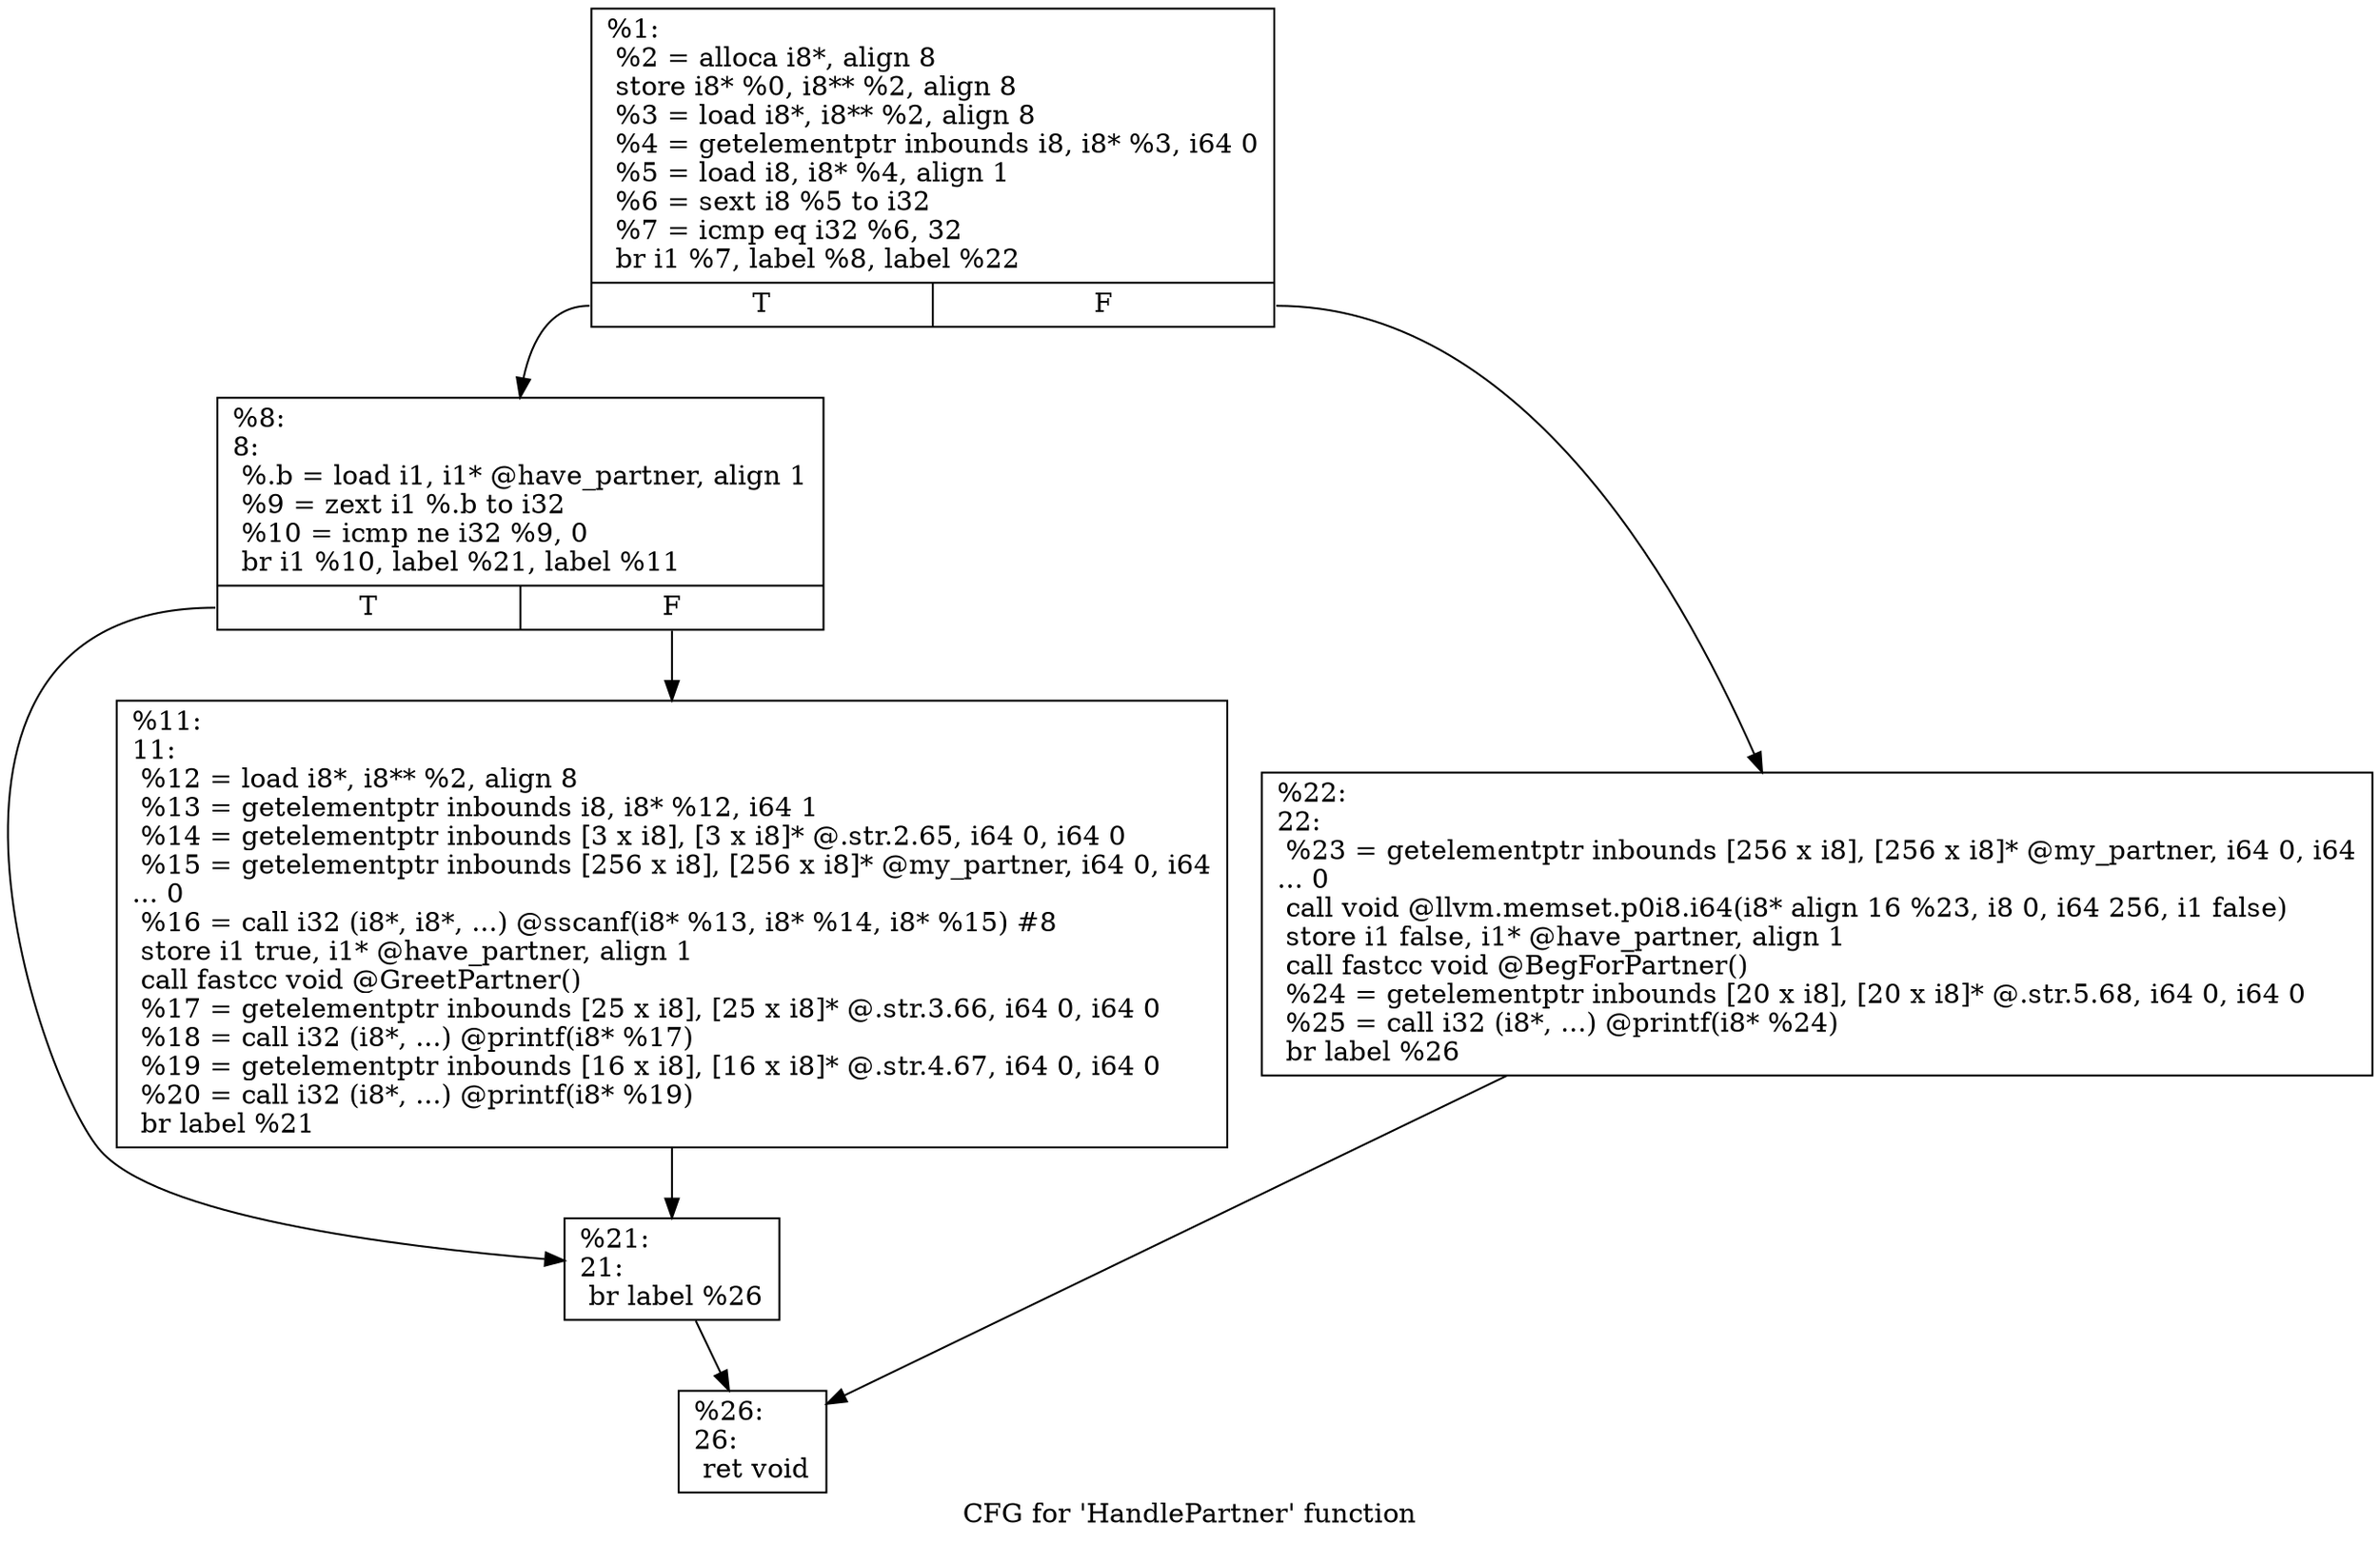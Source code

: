 digraph "CFG for 'HandlePartner' function" {
	label="CFG for 'HandlePartner' function";

	Node0x262b2e0 [shape=record,label="{%1:\l  %2 = alloca i8*, align 8\l  store i8* %0, i8** %2, align 8\l  %3 = load i8*, i8** %2, align 8\l  %4 = getelementptr inbounds i8, i8* %3, i64 0\l  %5 = load i8, i8* %4, align 1\l  %6 = sext i8 %5 to i32\l  %7 = icmp eq i32 %6, 32\l  br i1 %7, label %8, label %22\l|{<s0>T|<s1>F}}"];
	Node0x262b2e0:s0 -> Node0x262b330;
	Node0x262b2e0:s1 -> Node0x262b420;
	Node0x262b330 [shape=record,label="{%8:\l8:                                                \l  %.b = load i1, i1* @have_partner, align 1\l  %9 = zext i1 %.b to i32\l  %10 = icmp ne i32 %9, 0\l  br i1 %10, label %21, label %11\l|{<s0>T|<s1>F}}"];
	Node0x262b330:s0 -> Node0x262b3d0;
	Node0x262b330:s1 -> Node0x262b380;
	Node0x262b380 [shape=record,label="{%11:\l11:                                               \l  %12 = load i8*, i8** %2, align 8\l  %13 = getelementptr inbounds i8, i8* %12, i64 1\l  %14 = getelementptr inbounds [3 x i8], [3 x i8]* @.str.2.65, i64 0, i64 0\l  %15 = getelementptr inbounds [256 x i8], [256 x i8]* @my_partner, i64 0, i64\l... 0\l  %16 = call i32 (i8*, i8*, ...) @sscanf(i8* %13, i8* %14, i8* %15) #8\l  store i1 true, i1* @have_partner, align 1\l  call fastcc void @GreetPartner()\l  %17 = getelementptr inbounds [25 x i8], [25 x i8]* @.str.3.66, i64 0, i64 0\l  %18 = call i32 (i8*, ...) @printf(i8* %17)\l  %19 = getelementptr inbounds [16 x i8], [16 x i8]* @.str.4.67, i64 0, i64 0\l  %20 = call i32 (i8*, ...) @printf(i8* %19)\l  br label %21\l}"];
	Node0x262b380 -> Node0x262b3d0;
	Node0x262b3d0 [shape=record,label="{%21:\l21:                                               \l  br label %26\l}"];
	Node0x262b3d0 -> Node0x262b470;
	Node0x262b420 [shape=record,label="{%22:\l22:                                               \l  %23 = getelementptr inbounds [256 x i8], [256 x i8]* @my_partner, i64 0, i64\l... 0\l  call void @llvm.memset.p0i8.i64(i8* align 16 %23, i8 0, i64 256, i1 false)\l  store i1 false, i1* @have_partner, align 1\l  call fastcc void @BegForPartner()\l  %24 = getelementptr inbounds [20 x i8], [20 x i8]* @.str.5.68, i64 0, i64 0\l  %25 = call i32 (i8*, ...) @printf(i8* %24)\l  br label %26\l}"];
	Node0x262b420 -> Node0x262b470;
	Node0x262b470 [shape=record,label="{%26:\l26:                                               \l  ret void\l}"];
}
